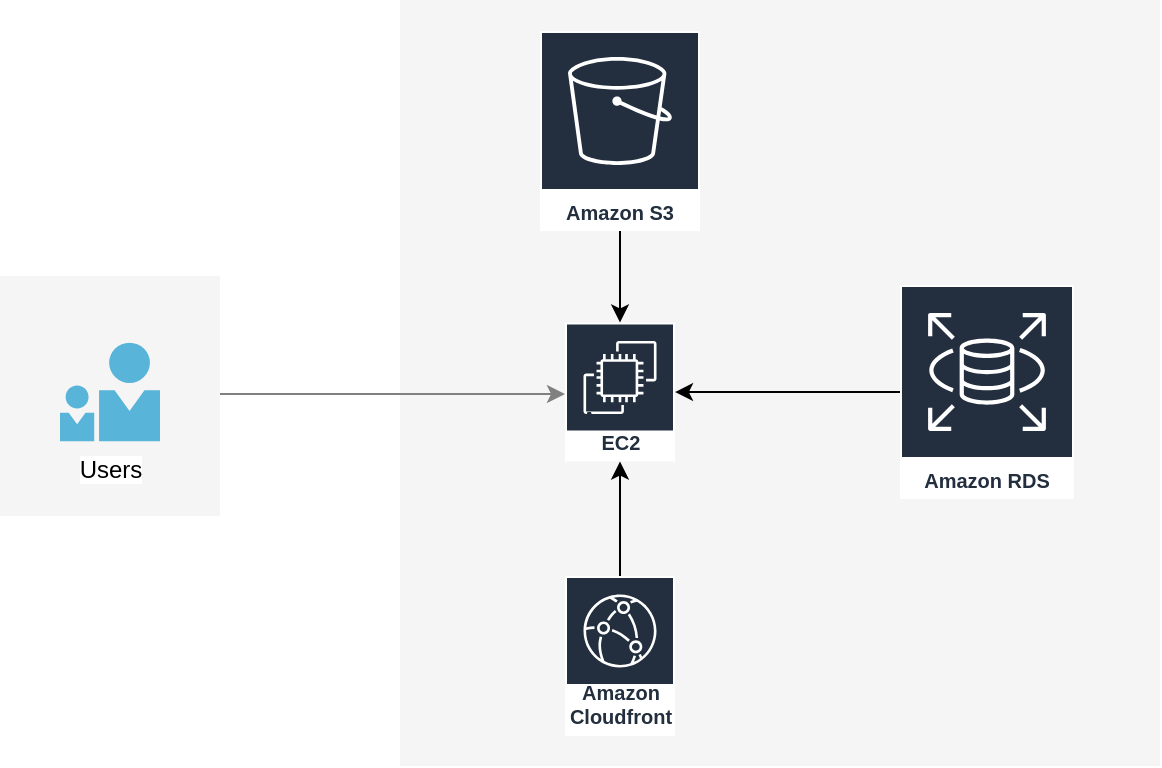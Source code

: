 <mxfile version="24.8.8">
  <diagram id="WI9T0HZ2pTsCkuznbFz-" name="Page-1">
    <mxGraphModel dx="993" dy="616" grid="1" gridSize="10" guides="1" tooltips="1" connect="1" arrows="1" fold="1" page="1" pageScale="1" pageWidth="827" pageHeight="1169" math="0" shadow="0">
      <root>
        <mxCell id="0" />
        <mxCell id="1" parent="0" />
        <mxCell id="yIlqXNv4PA9Dnh1hxRCn-52" value="" style="rounded=0;whiteSpace=wrap;html=1;fillColor=#f5f5f5;strokeColor=none;fontColor=#333333;" parent="1" vertex="1">
          <mxGeometry x="250" y="282" width="380" height="383" as="geometry" />
        </mxCell>
        <mxCell id="yIlqXNv4PA9Dnh1hxRCn-53" style="edgeStyle=elbowEdgeStyle;rounded=0;orthogonalLoop=1;jettySize=auto;elbow=vertical;html=1;startArrow=classic;startFill=1;strokeColor=#808080;" parent="1" target="RFmdpWD8ifwSLxU_XgM1-3" edge="1">
          <mxGeometry relative="1" as="geometry">
            <mxPoint x="150" y="479" as="sourcePoint" />
            <mxPoint x="430" y="479" as="targetPoint" />
          </mxGeometry>
        </mxCell>
        <mxCell id="yIlqXNv4PA9Dnh1hxRCn-51" value="" style="rounded=0;whiteSpace=wrap;html=1;fillColor=#f5f5f5;strokeColor=none;fontColor=#333333;" parent="1" vertex="1">
          <mxGeometry x="50" y="420" width="110" height="120" as="geometry" />
        </mxCell>
        <mxCell id="yIlqXNv4PA9Dnh1hxRCn-27" value="Users" style="aspect=fixed;html=1;perimeter=none;align=center;shadow=0;dashed=0;image;fontSize=12;image=img/lib/mscae/PersonWithFriend.svg;" parent="1" vertex="1">
          <mxGeometry x="80" y="453.25" width="50" height="49.5" as="geometry" />
        </mxCell>
        <mxCell id="RFmdpWD8ifwSLxU_XgM1-3" value="Amazon EC2" style="sketch=0;outlineConnect=0;fontColor=#232F3E;gradientColor=none;strokeColor=#ffffff;fillColor=#232F3E;dashed=0;verticalLabelPosition=middle;verticalAlign=bottom;align=center;html=1;whiteSpace=wrap;fontSize=10;fontStyle=1;spacing=3;shape=mxgraph.aws4.productIcon;prIcon=mxgraph.aws4.ec2;" vertex="1" parent="1">
          <mxGeometry x="332.5" y="443.25" width="55" height="69.5" as="geometry" />
        </mxCell>
        <mxCell id="RFmdpWD8ifwSLxU_XgM1-8" value="" style="edgeStyle=orthogonalEdgeStyle;rounded=0;orthogonalLoop=1;jettySize=auto;html=1;" edge="1" parent="1" source="RFmdpWD8ifwSLxU_XgM1-4" target="RFmdpWD8ifwSLxU_XgM1-3">
          <mxGeometry relative="1" as="geometry" />
        </mxCell>
        <mxCell id="RFmdpWD8ifwSLxU_XgM1-4" value="Amazon S3" style="sketch=0;outlineConnect=0;fontColor=#232F3E;gradientColor=none;strokeColor=#ffffff;fillColor=#232F3E;dashed=0;verticalLabelPosition=middle;verticalAlign=bottom;align=center;html=1;whiteSpace=wrap;fontSize=10;fontStyle=1;spacing=3;shape=mxgraph.aws4.productIcon;prIcon=mxgraph.aws4.s3;" vertex="1" parent="1">
          <mxGeometry x="320" y="297.5" width="80" height="100" as="geometry" />
        </mxCell>
        <mxCell id="RFmdpWD8ifwSLxU_XgM1-7" value="" style="edgeStyle=orthogonalEdgeStyle;rounded=0;orthogonalLoop=1;jettySize=auto;html=1;" edge="1" parent="1" source="RFmdpWD8ifwSLxU_XgM1-6" target="RFmdpWD8ifwSLxU_XgM1-3">
          <mxGeometry relative="1" as="geometry" />
        </mxCell>
        <mxCell id="RFmdpWD8ifwSLxU_XgM1-6" value="Amazon Cloudfront" style="sketch=0;outlineConnect=0;fontColor=#232F3E;gradientColor=none;strokeColor=#ffffff;fillColor=#232F3E;dashed=0;verticalLabelPosition=middle;verticalAlign=bottom;align=center;html=1;whiteSpace=wrap;fontSize=10;fontStyle=1;spacing=3;shape=mxgraph.aws4.productIcon;prIcon=mxgraph.aws4.cloudfront;" vertex="1" parent="1">
          <mxGeometry x="332.5" y="570" width="55" height="80" as="geometry" />
        </mxCell>
        <mxCell id="RFmdpWD8ifwSLxU_XgM1-10" value="" style="edgeStyle=orthogonalEdgeStyle;rounded=0;orthogonalLoop=1;jettySize=auto;html=1;" edge="1" parent="1" source="RFmdpWD8ifwSLxU_XgM1-9" target="RFmdpWD8ifwSLxU_XgM1-3">
          <mxGeometry relative="1" as="geometry" />
        </mxCell>
        <mxCell id="RFmdpWD8ifwSLxU_XgM1-9" value="Amazon RDS" style="sketch=0;outlineConnect=0;fontColor=#232F3E;gradientColor=none;strokeColor=#ffffff;fillColor=#232F3E;dashed=0;verticalLabelPosition=middle;verticalAlign=bottom;align=center;html=1;whiteSpace=wrap;fontSize=10;fontStyle=1;spacing=3;shape=mxgraph.aws4.productIcon;prIcon=mxgraph.aws4.rds;" vertex="1" parent="1">
          <mxGeometry x="500" y="424.5" width="87" height="107" as="geometry" />
        </mxCell>
      </root>
    </mxGraphModel>
  </diagram>
</mxfile>
